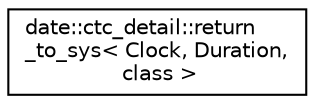 digraph "Graphical Class Hierarchy"
{
 // LATEX_PDF_SIZE
  edge [fontname="Helvetica",fontsize="10",labelfontname="Helvetica",labelfontsize="10"];
  node [fontname="Helvetica",fontsize="10",shape=record];
  rankdir="LR";
  Node0 [label="date::ctc_detail::return\l_to_sys\< Clock, Duration,\l class \>",height=0.2,width=0.4,color="black", fillcolor="white", style="filled",URL="$structdate_1_1ctc__detail_1_1return__to__sys.html",tooltip=" "];
}
